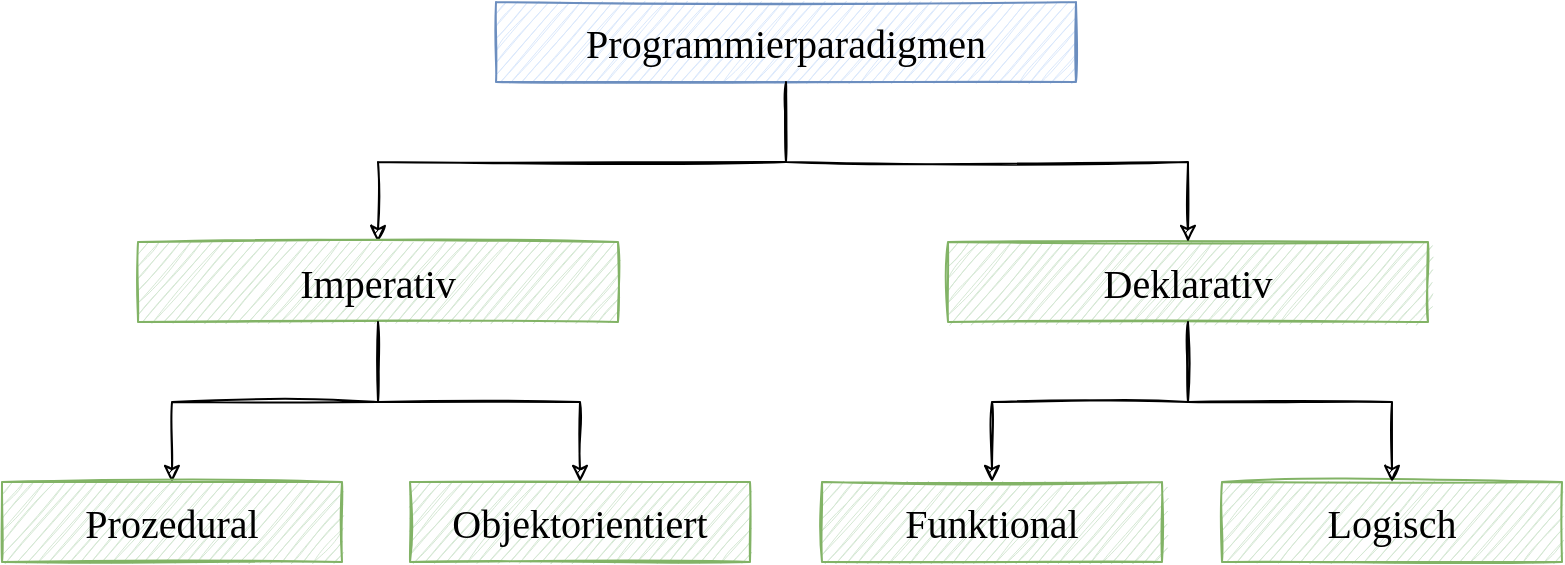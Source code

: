 <mxfile version="20.0.1" type="github">
  <diagram id="TQznCduU97zVCQKrsdvs" name="Page-1">
    <mxGraphModel dx="1223" dy="882" grid="1" gridSize="10" guides="1" tooltips="1" connect="1" arrows="1" fold="1" page="1" pageScale="1" pageWidth="827" pageHeight="1169" math="0" shadow="0">
      <root>
        <mxCell id="0" />
        <mxCell id="1" parent="0" />
        <mxCell id="_JZJjxQ-ORJZBQDaoxtO-13" style="edgeStyle=orthogonalEdgeStyle;rounded=0;sketch=1;orthogonalLoop=1;jettySize=auto;html=1;exitX=0.5;exitY=1;exitDx=0;exitDy=0;entryX=0.5;entryY=0;entryDx=0;entryDy=0;" parent="1" source="E9NbrFNwdi9rvoexSHs9-1" target="_JZJjxQ-ORJZBQDaoxtO-1" edge="1">
          <mxGeometry relative="1" as="geometry" />
        </mxCell>
        <mxCell id="E9NbrFNwdi9rvoexSHs9-1" value="&lt;font&gt;Programmierparadigmen&lt;/font&gt;" style="rounded=0;whiteSpace=wrap;html=1;sketch=1;fontFamily=Comic Sans MS;fontSize=20;fillColor=#dae8fc;strokeColor=#6c8ebf;" parent="1" vertex="1">
          <mxGeometry x="269" y="80" width="290" height="40" as="geometry" />
        </mxCell>
        <mxCell id="_JZJjxQ-ORJZBQDaoxtO-15" style="edgeStyle=orthogonalEdgeStyle;rounded=0;sketch=1;orthogonalLoop=1;jettySize=auto;html=1;exitX=0.5;exitY=1;exitDx=0;exitDy=0;entryX=0.5;entryY=0;entryDx=0;entryDy=0;" parent="1" source="_JZJjxQ-ORJZBQDaoxtO-1" target="_JZJjxQ-ORJZBQDaoxtO-4" edge="1">
          <mxGeometry relative="1" as="geometry" />
        </mxCell>
        <mxCell id="_JZJjxQ-ORJZBQDaoxtO-1" value="Imperativ" style="rounded=0;whiteSpace=wrap;html=1;sketch=1;fontFamily=Comic Sans MS;fontSize=20;fillColor=#d5e8d4;strokeColor=#82b366;" parent="1" vertex="1">
          <mxGeometry x="90" y="200" width="240" height="40" as="geometry" />
        </mxCell>
        <mxCell id="_JZJjxQ-ORJZBQDaoxtO-18" style="edgeStyle=orthogonalEdgeStyle;rounded=0;sketch=1;orthogonalLoop=1;jettySize=auto;html=1;exitX=0.5;exitY=1;exitDx=0;exitDy=0;" parent="1" source="_JZJjxQ-ORJZBQDaoxtO-2" target="_JZJjxQ-ORJZBQDaoxtO-5" edge="1">
          <mxGeometry relative="1" as="geometry" />
        </mxCell>
        <mxCell id="_JZJjxQ-ORJZBQDaoxtO-2" value="Deklarativ" style="rounded=0;whiteSpace=wrap;html=1;sketch=1;fontFamily=Comic Sans MS;fontSize=20;fillColor=#d5e8d4;strokeColor=#82b366;" parent="1" vertex="1">
          <mxGeometry x="495" y="200" width="240" height="40" as="geometry" />
        </mxCell>
        <mxCell id="_JZJjxQ-ORJZBQDaoxtO-3" value="Objektorientiert" style="rounded=0;whiteSpace=wrap;html=1;sketch=1;fontFamily=Comic Sans MS;fontSize=20;fillColor=#d5e8d4;strokeColor=#82b366;" parent="1" vertex="1">
          <mxGeometry x="226" y="320" width="170" height="40" as="geometry" />
        </mxCell>
        <mxCell id="_JZJjxQ-ORJZBQDaoxtO-4" value="Prozedural" style="rounded=0;whiteSpace=wrap;html=1;sketch=1;fontFamily=Comic Sans MS;fontSize=20;fillColor=#d5e8d4;strokeColor=#82b366;" parent="1" vertex="1">
          <mxGeometry x="22" y="320" width="170" height="40" as="geometry" />
        </mxCell>
        <mxCell id="_JZJjxQ-ORJZBQDaoxtO-5" value="Funktional" style="rounded=0;whiteSpace=wrap;html=1;sketch=1;fontFamily=Comic Sans MS;fontSize=20;fillColor=#d5e8d4;strokeColor=#82b366;" parent="1" vertex="1">
          <mxGeometry x="432" y="320" width="170" height="40" as="geometry" />
        </mxCell>
        <mxCell id="_JZJjxQ-ORJZBQDaoxtO-6" value="Logisch" style="rounded=0;whiteSpace=wrap;html=1;sketch=1;fontFamily=Comic Sans MS;fontSize=20;fillColor=#d5e8d4;strokeColor=#82b366;" parent="1" vertex="1">
          <mxGeometry x="632" y="320" width="170" height="40" as="geometry" />
        </mxCell>
        <mxCell id="_JZJjxQ-ORJZBQDaoxtO-14" style="edgeStyle=orthogonalEdgeStyle;rounded=0;sketch=1;orthogonalLoop=1;jettySize=auto;html=1;exitX=0.5;exitY=1;exitDx=0;exitDy=0;" parent="1" source="E9NbrFNwdi9rvoexSHs9-1" target="_JZJjxQ-ORJZBQDaoxtO-2" edge="1">
          <mxGeometry relative="1" as="geometry">
            <mxPoint x="424" y="130" as="sourcePoint" />
            <mxPoint x="390" y="190" as="targetPoint" />
          </mxGeometry>
        </mxCell>
        <mxCell id="_JZJjxQ-ORJZBQDaoxtO-17" style="edgeStyle=orthogonalEdgeStyle;rounded=0;sketch=1;orthogonalLoop=1;jettySize=auto;html=1;exitX=0.5;exitY=1;exitDx=0;exitDy=0;" parent="1" source="_JZJjxQ-ORJZBQDaoxtO-1" target="_JZJjxQ-ORJZBQDaoxtO-3" edge="1">
          <mxGeometry relative="1" as="geometry">
            <mxPoint x="229" y="250" as="sourcePoint" />
            <mxPoint x="117" y="330" as="targetPoint" />
          </mxGeometry>
        </mxCell>
        <mxCell id="_JZJjxQ-ORJZBQDaoxtO-20" style="edgeStyle=orthogonalEdgeStyle;rounded=0;sketch=1;orthogonalLoop=1;jettySize=auto;html=1;exitX=0.5;exitY=1;exitDx=0;exitDy=0;entryX=0.5;entryY=0;entryDx=0;entryDy=0;" parent="1" source="_JZJjxQ-ORJZBQDaoxtO-2" target="_JZJjxQ-ORJZBQDaoxtO-6" edge="1">
          <mxGeometry relative="1" as="geometry">
            <mxPoint x="625" y="250" as="sourcePoint" />
            <mxPoint x="527" y="330" as="targetPoint" />
          </mxGeometry>
        </mxCell>
      </root>
    </mxGraphModel>
  </diagram>
</mxfile>

